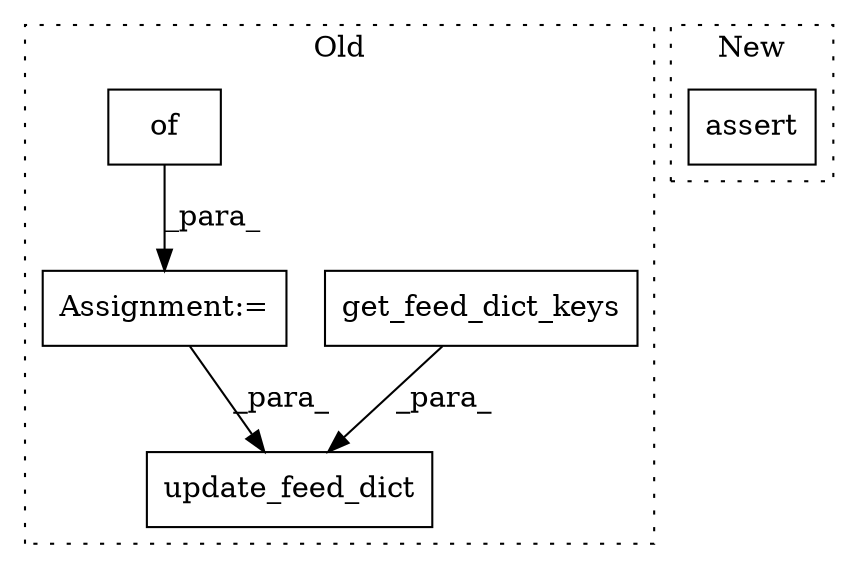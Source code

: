 digraph G {
subgraph cluster0 {
1 [label="get_feed_dict_keys" a="32" s="3101" l="20" shape="box"];
3 [label="update_feed_dict" a="32" s="3077,3124" l="17,1" shape="box"];
4 [label="of" a="32" s="3060" l="4" shape="box"];
5 [label="Assignment:=" a="7" s="3055" l="1" shape="box"];
label = "Old";
style="dotted";
}
subgraph cluster1 {
2 [label="assert" a="32" s="3675,3715" l="19,1" shape="box"];
label = "New";
style="dotted";
}
1 -> 3 [label="_para_"];
4 -> 5 [label="_para_"];
5 -> 3 [label="_para_"];
}
